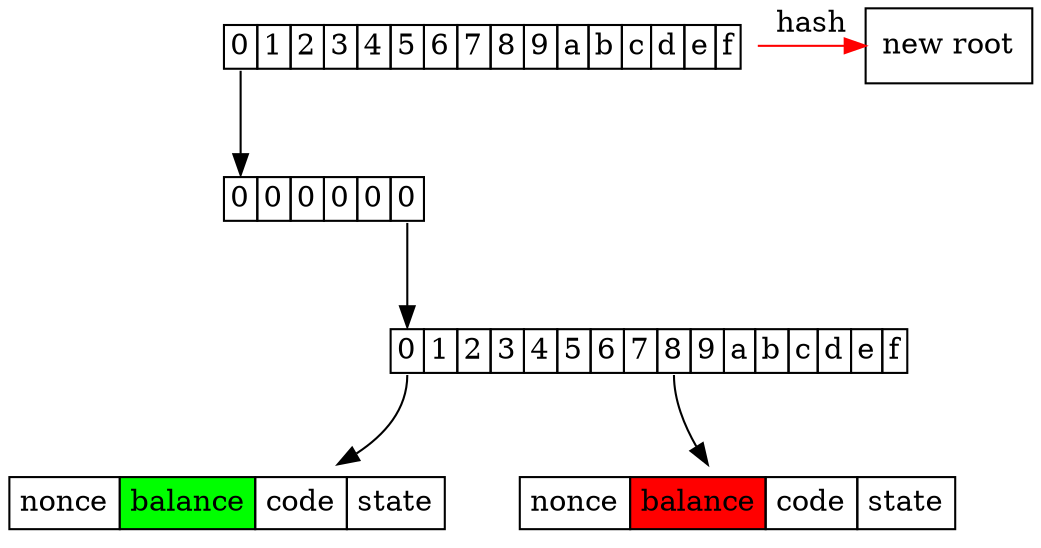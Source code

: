 digraph D {
{ rank=same; 
sbranch [shape=none,label=<<table border="0" cellborder="1" cellspacing="0"><tr><td port="0">0</td><td port="1">1</td><td port="2">2</td><td port="3">3</td><td port="4">4</td><td port="5">5</td><td port="6">6</td><td port="7">7</td><td port="8">8</td><td port="9">9</td><td port="10">a</td><td port="11">b</td><td port="12">c</td><td port="13">d</td><td port="14">e</td><td port="15">f</td></tr></table>>]
nroot 
}
    	sbranch0000000 [shape=none,label=<<table border="0" cellborder="1" cellspacing="0"><tr><td port="0">0</td><td port="1">1</td><td port="2">2</td><td port="3">3</td><td port="4">4</td><td port="5">5</td><td port="6">6</td><td port="7">7</td><td port="8">8</td><td port="9">9</td><td port="10">a</td><td port="11">b</td><td port="12">c</td><td port="13">d</td><td port="14">e</td><td port="15">f</td></tr></table>>]
        {
        rank=same;
	    sleaf00000000 [shape=none,margin=0,label=<<table border="0" cellborder="1" cellspacing="0" cellpadding="4"><tr><td port="0">nonce</td><td port="balanceto" bgcolor="green">balance</td><td>code</td><td>state</td></tr></table>>]
	    sleaf00000008 [shape=none,margin=0,label=<<table border="0" cellborder="1" cellspacing="0" cellpadding="4"><tr><td port="0">nonce</td><td port="balancefrom" bgcolor="red">balance</td><td>code</td><td>state</td></tr></table>>]
        }
	    sextension0 [shape=none,label=<<table border="0" cellspacing="0" cellborder="1"><tr><td port="0">0</td><td port="1">0</td><td port="2">0</td><td port="3">0</td><td port="4">0</td><td port="5">0</td></tr></table>>]

        sbranch:0 -> sextension0:0
        sextension0:5 -> sbranch0000000:0
        sbranch0000000:0 -> sleaf00000000
        sbranch0000000:8 -> sleaf00000008
       
        sleaf00000000 -> sleaf00000008 [style=invis]
    
        nroot [label="new root",shape=rect]
    
    sbranch -> nroot [color="red",label="hash"]
    }

